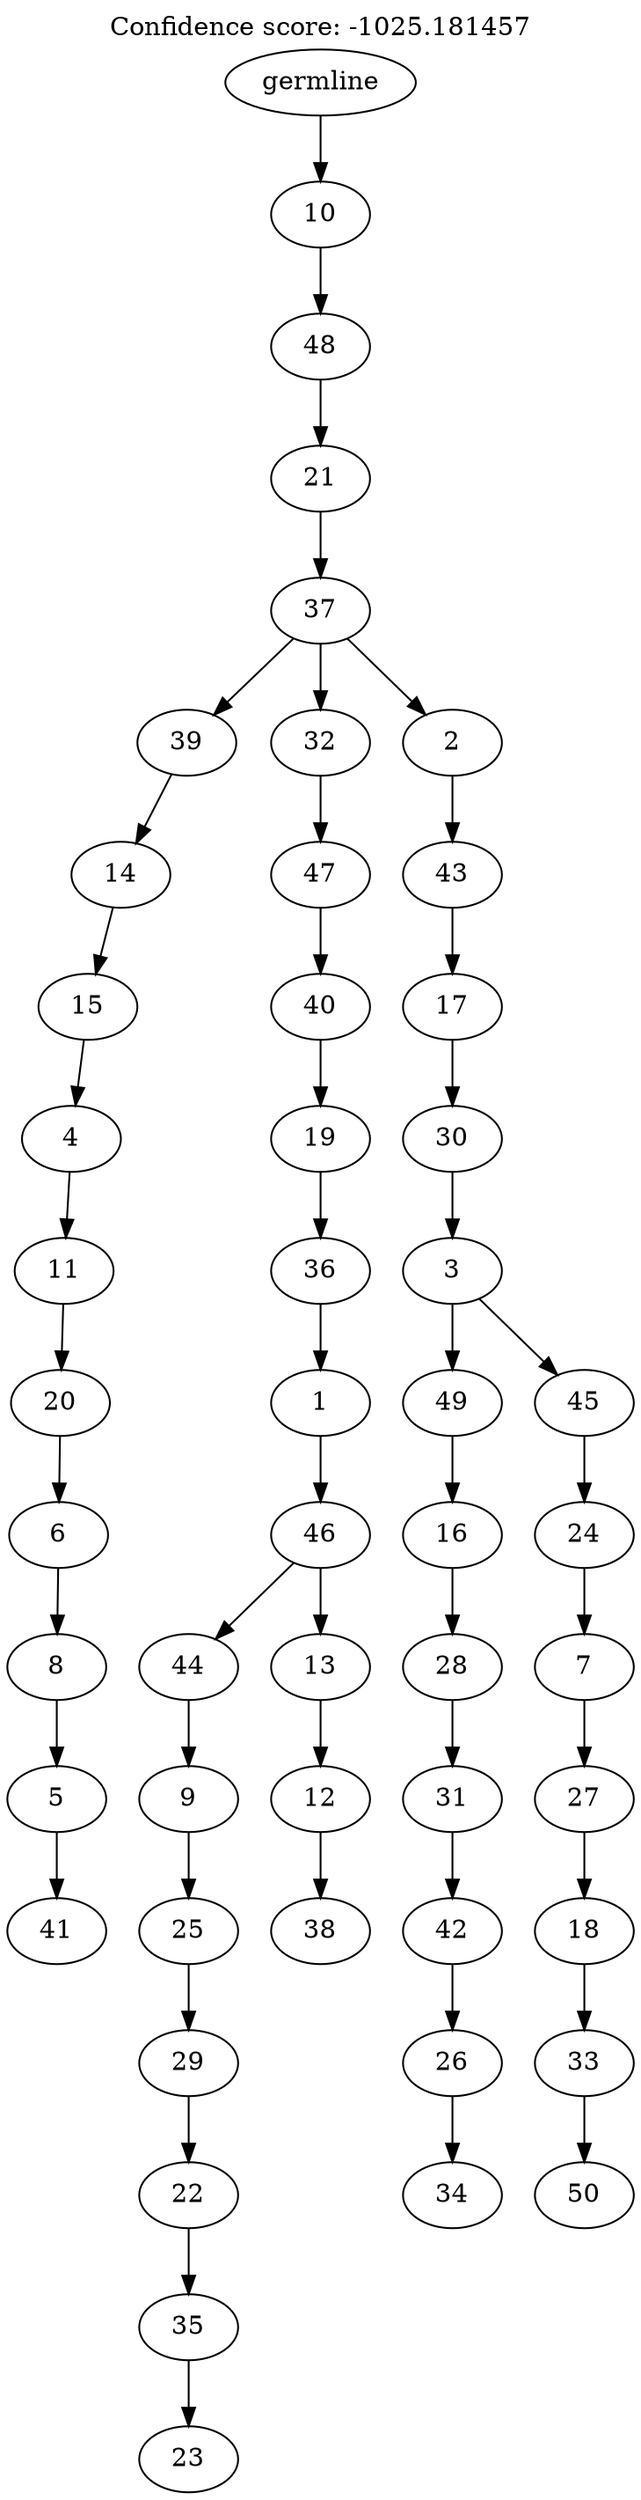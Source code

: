 digraph g {
	"49" -> "50";
	"50" [label="41"];
	"48" -> "49";
	"49" [label="5"];
	"47" -> "48";
	"48" [label="8"];
	"46" -> "47";
	"47" [label="6"];
	"45" -> "46";
	"46" [label="20"];
	"44" -> "45";
	"45" [label="11"];
	"43" -> "44";
	"44" [label="4"];
	"42" -> "43";
	"43" [label="15"];
	"41" -> "42";
	"42" [label="14"];
	"39" -> "40";
	"40" [label="23"];
	"38" -> "39";
	"39" [label="35"];
	"37" -> "38";
	"38" [label="22"];
	"36" -> "37";
	"37" [label="29"];
	"35" -> "36";
	"36" [label="25"];
	"34" -> "35";
	"35" [label="9"];
	"32" -> "33";
	"33" [label="38"];
	"31" -> "32";
	"32" [label="12"];
	"30" -> "31";
	"31" [label="13"];
	"30" -> "34";
	"34" [label="44"];
	"29" -> "30";
	"30" [label="46"];
	"28" -> "29";
	"29" [label="1"];
	"27" -> "28";
	"28" [label="36"];
	"26" -> "27";
	"27" [label="19"];
	"25" -> "26";
	"26" [label="40"];
	"24" -> "25";
	"25" [label="47"];
	"22" -> "23";
	"23" [label="34"];
	"21" -> "22";
	"22" [label="26"];
	"20" -> "21";
	"21" [label="42"];
	"19" -> "20";
	"20" [label="31"];
	"18" -> "19";
	"19" [label="28"];
	"17" -> "18";
	"18" [label="16"];
	"15" -> "16";
	"16" [label="50"];
	"14" -> "15";
	"15" [label="33"];
	"13" -> "14";
	"14" [label="18"];
	"12" -> "13";
	"13" [label="27"];
	"11" -> "12";
	"12" [label="7"];
	"10" -> "11";
	"11" [label="24"];
	"9" -> "10";
	"10" [label="45"];
	"9" -> "17";
	"17" [label="49"];
	"8" -> "9";
	"9" [label="3"];
	"7" -> "8";
	"8" [label="30"];
	"6" -> "7";
	"7" [label="17"];
	"5" -> "6";
	"6" [label="43"];
	"4" -> "5";
	"5" [label="2"];
	"4" -> "24";
	"24" [label="32"];
	"4" -> "41";
	"41" [label="39"];
	"3" -> "4";
	"4" [label="37"];
	"2" -> "3";
	"3" [label="21"];
	"1" -> "2";
	"2" [label="48"];
	"0" -> "1";
	"1" [label="10"];
	"0" [label="germline"];
	labelloc="t";
	label="Confidence score: -1025.181457";
}

